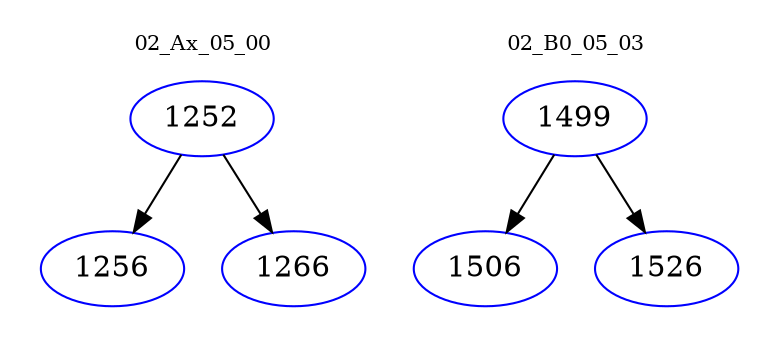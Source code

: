 digraph{
subgraph cluster_0 {
color = white
label = "02_Ax_05_00";
fontsize=10;
T0_1252 [label="1252", color="blue"]
T0_1252 -> T0_1256 [color="black"]
T0_1256 [label="1256", color="blue"]
T0_1252 -> T0_1266 [color="black"]
T0_1266 [label="1266", color="blue"]
}
subgraph cluster_1 {
color = white
label = "02_B0_05_03";
fontsize=10;
T1_1499 [label="1499", color="blue"]
T1_1499 -> T1_1506 [color="black"]
T1_1506 [label="1506", color="blue"]
T1_1499 -> T1_1526 [color="black"]
T1_1526 [label="1526", color="blue"]
}
}
